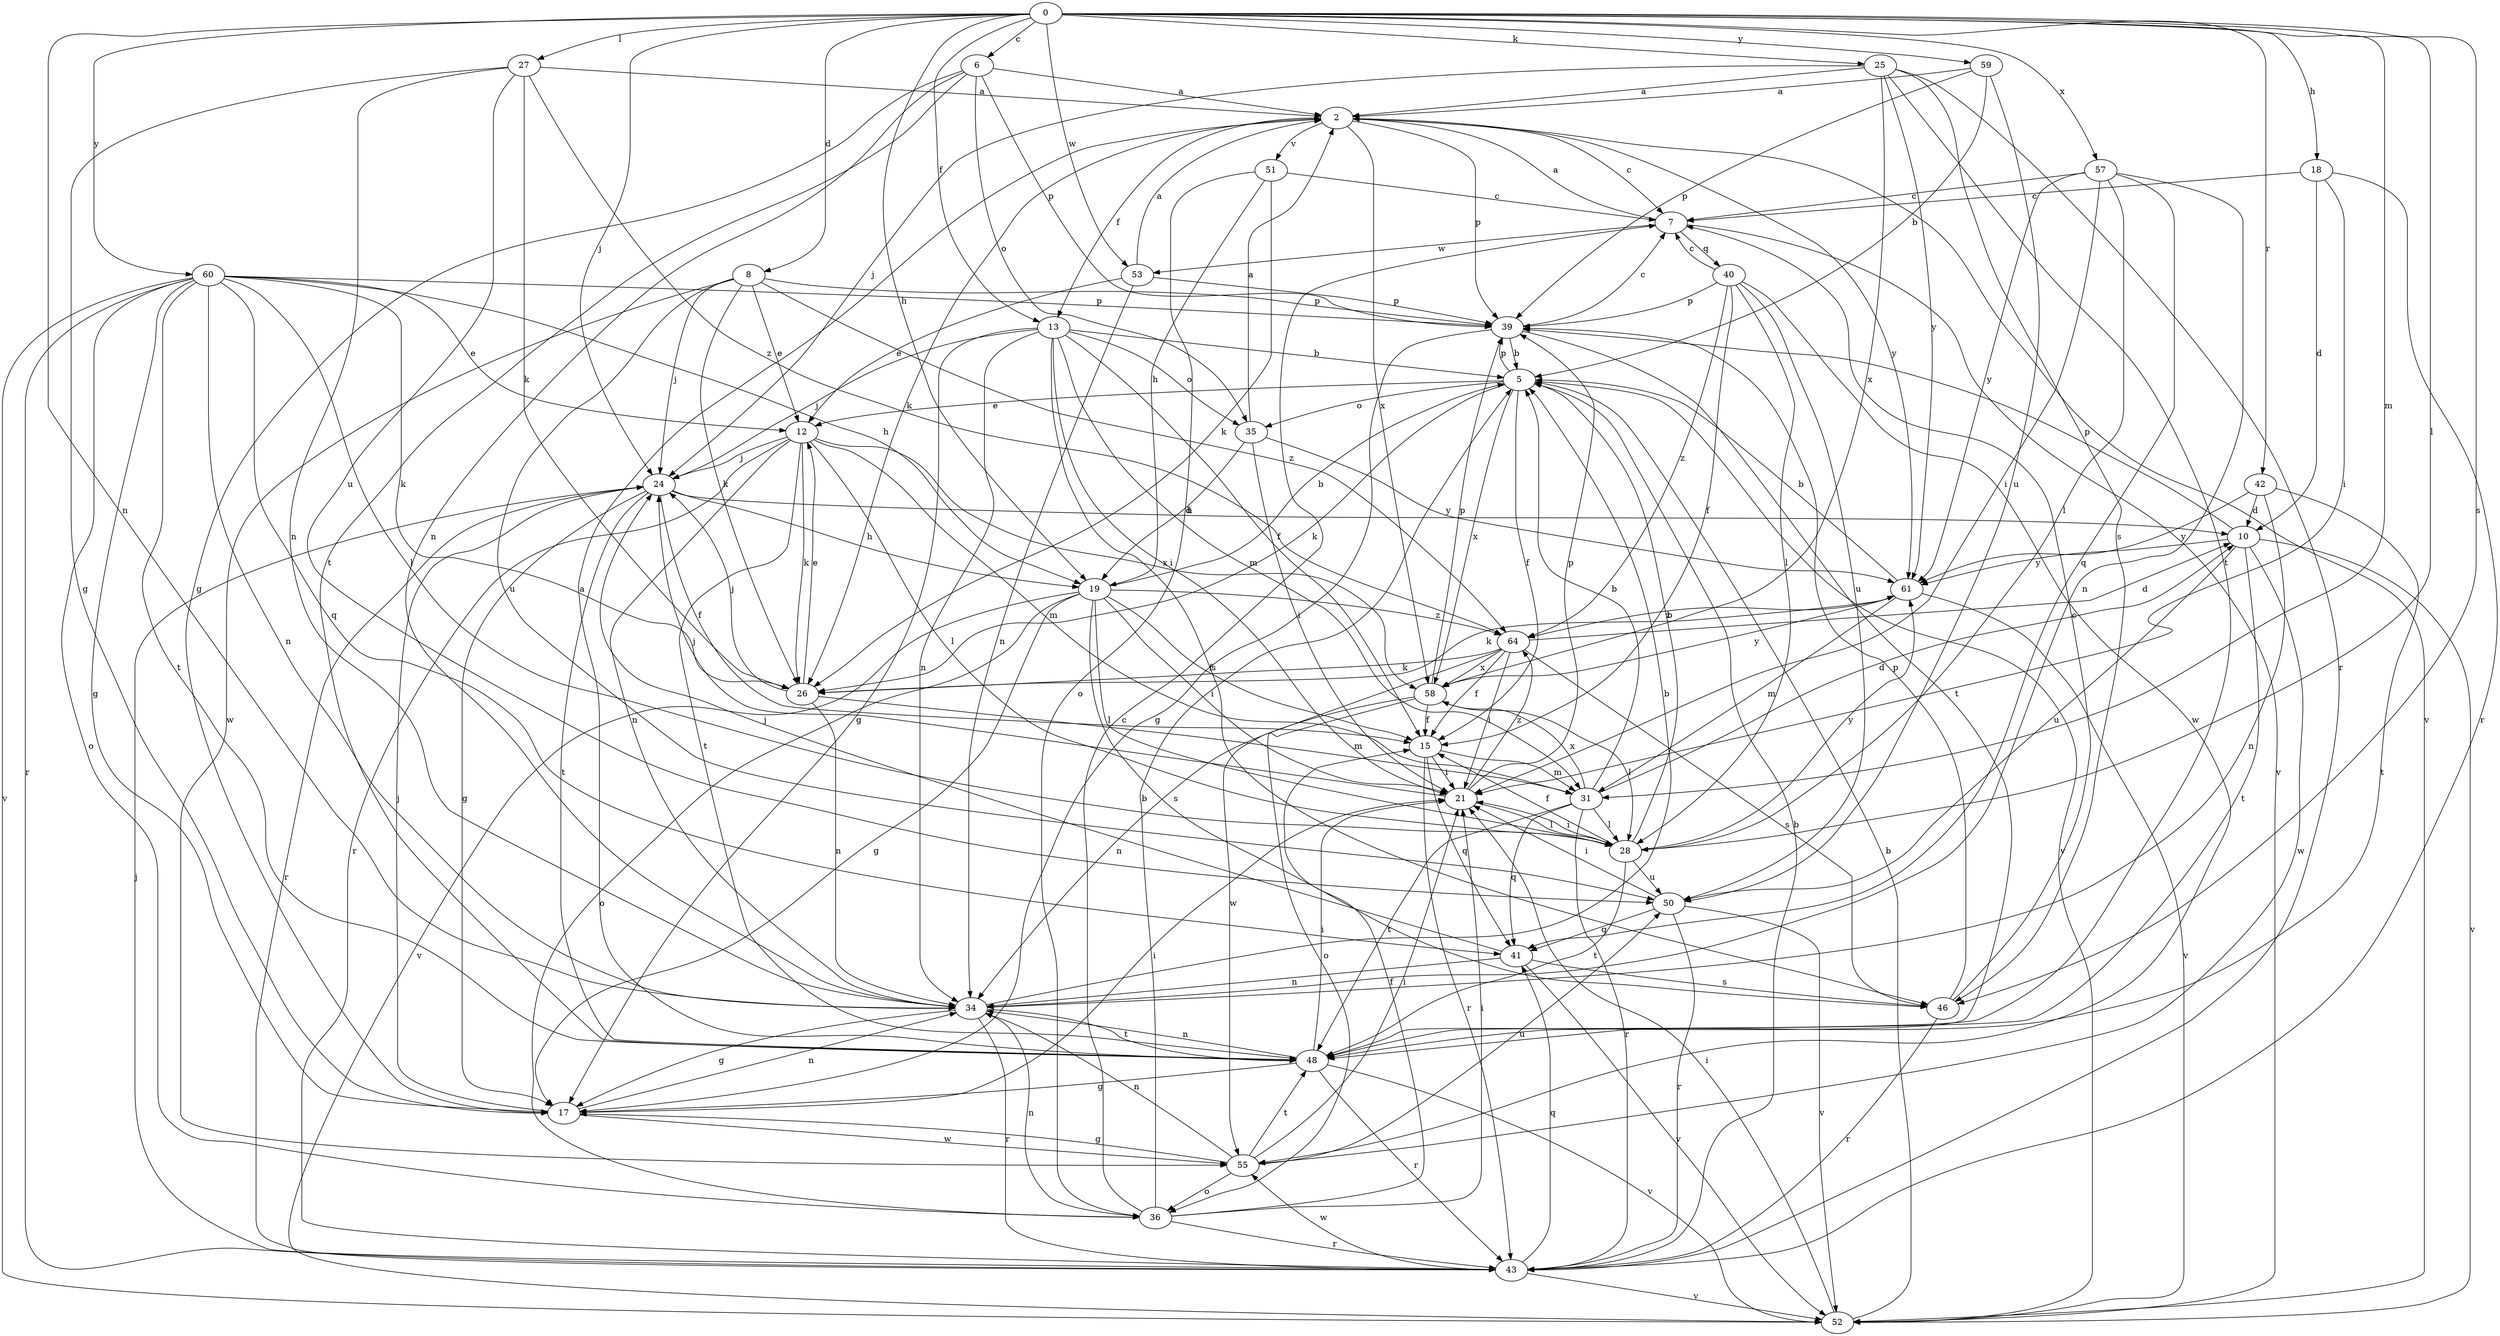 strict digraph  {
0;
2;
5;
6;
7;
8;
10;
12;
13;
15;
17;
18;
19;
21;
24;
25;
26;
27;
28;
31;
34;
35;
36;
39;
40;
41;
42;
43;
46;
48;
50;
51;
52;
53;
55;
57;
58;
59;
60;
61;
64;
0 -> 6  [label=c];
0 -> 8  [label=d];
0 -> 13  [label=f];
0 -> 18  [label=h];
0 -> 19  [label=h];
0 -> 24  [label=j];
0 -> 25  [label=k];
0 -> 27  [label=l];
0 -> 28  [label=l];
0 -> 31  [label=m];
0 -> 34  [label=n];
0 -> 42  [label=r];
0 -> 46  [label=s];
0 -> 53  [label=w];
0 -> 57  [label=x];
0 -> 59  [label=y];
0 -> 60  [label=y];
2 -> 7  [label=c];
2 -> 13  [label=f];
2 -> 26  [label=k];
2 -> 39  [label=p];
2 -> 51  [label=v];
2 -> 52  [label=v];
2 -> 58  [label=x];
2 -> 61  [label=y];
5 -> 12  [label=e];
5 -> 15  [label=f];
5 -> 26  [label=k];
5 -> 35  [label=o];
5 -> 39  [label=p];
5 -> 52  [label=v];
5 -> 58  [label=x];
6 -> 2  [label=a];
6 -> 17  [label=g];
6 -> 34  [label=n];
6 -> 35  [label=o];
6 -> 39  [label=p];
6 -> 48  [label=t];
7 -> 2  [label=a];
7 -> 40  [label=q];
7 -> 52  [label=v];
7 -> 53  [label=w];
8 -> 12  [label=e];
8 -> 24  [label=j];
8 -> 26  [label=k];
8 -> 39  [label=p];
8 -> 50  [label=u];
8 -> 55  [label=w];
8 -> 64  [label=z];
10 -> 39  [label=p];
10 -> 48  [label=t];
10 -> 50  [label=u];
10 -> 52  [label=v];
10 -> 55  [label=w];
10 -> 61  [label=y];
12 -> 24  [label=j];
12 -> 26  [label=k];
12 -> 28  [label=l];
12 -> 31  [label=m];
12 -> 34  [label=n];
12 -> 43  [label=r];
12 -> 48  [label=t];
12 -> 58  [label=x];
13 -> 5  [label=b];
13 -> 15  [label=f];
13 -> 17  [label=g];
13 -> 21  [label=i];
13 -> 24  [label=j];
13 -> 31  [label=m];
13 -> 34  [label=n];
13 -> 35  [label=o];
13 -> 46  [label=s];
15 -> 21  [label=i];
15 -> 31  [label=m];
15 -> 41  [label=q];
15 -> 43  [label=r];
17 -> 21  [label=i];
17 -> 24  [label=j];
17 -> 34  [label=n];
17 -> 55  [label=w];
18 -> 7  [label=c];
18 -> 10  [label=d];
18 -> 21  [label=i];
18 -> 43  [label=r];
19 -> 5  [label=b];
19 -> 15  [label=f];
19 -> 17  [label=g];
19 -> 21  [label=i];
19 -> 28  [label=l];
19 -> 36  [label=o];
19 -> 46  [label=s];
19 -> 52  [label=v];
19 -> 64  [label=z];
21 -> 24  [label=j];
21 -> 28  [label=l];
21 -> 39  [label=p];
21 -> 64  [label=z];
24 -> 10  [label=d];
24 -> 15  [label=f];
24 -> 17  [label=g];
24 -> 19  [label=h];
24 -> 43  [label=r];
24 -> 48  [label=t];
25 -> 2  [label=a];
25 -> 24  [label=j];
25 -> 43  [label=r];
25 -> 46  [label=s];
25 -> 48  [label=t];
25 -> 58  [label=x];
25 -> 61  [label=y];
26 -> 12  [label=e];
26 -> 24  [label=j];
26 -> 31  [label=m];
26 -> 34  [label=n];
27 -> 2  [label=a];
27 -> 17  [label=g];
27 -> 26  [label=k];
27 -> 34  [label=n];
27 -> 50  [label=u];
27 -> 64  [label=z];
28 -> 5  [label=b];
28 -> 15  [label=f];
28 -> 21  [label=i];
28 -> 48  [label=t];
28 -> 50  [label=u];
28 -> 61  [label=y];
31 -> 5  [label=b];
31 -> 10  [label=d];
31 -> 28  [label=l];
31 -> 41  [label=q];
31 -> 43  [label=r];
31 -> 48  [label=t];
31 -> 58  [label=x];
34 -> 5  [label=b];
34 -> 17  [label=g];
34 -> 43  [label=r];
34 -> 48  [label=t];
35 -> 2  [label=a];
35 -> 19  [label=h];
35 -> 21  [label=i];
35 -> 61  [label=y];
36 -> 5  [label=b];
36 -> 7  [label=c];
36 -> 15  [label=f];
36 -> 21  [label=i];
36 -> 34  [label=n];
36 -> 43  [label=r];
39 -> 5  [label=b];
39 -> 7  [label=c];
39 -> 17  [label=g];
39 -> 48  [label=t];
40 -> 7  [label=c];
40 -> 15  [label=f];
40 -> 28  [label=l];
40 -> 39  [label=p];
40 -> 50  [label=u];
40 -> 55  [label=w];
40 -> 64  [label=z];
41 -> 24  [label=j];
41 -> 34  [label=n];
41 -> 46  [label=s];
41 -> 52  [label=v];
42 -> 10  [label=d];
42 -> 34  [label=n];
42 -> 48  [label=t];
42 -> 61  [label=y];
43 -> 5  [label=b];
43 -> 24  [label=j];
43 -> 41  [label=q];
43 -> 52  [label=v];
43 -> 55  [label=w];
46 -> 7  [label=c];
46 -> 39  [label=p];
46 -> 43  [label=r];
48 -> 2  [label=a];
48 -> 17  [label=g];
48 -> 21  [label=i];
48 -> 34  [label=n];
48 -> 43  [label=r];
48 -> 52  [label=v];
50 -> 21  [label=i];
50 -> 41  [label=q];
50 -> 43  [label=r];
50 -> 52  [label=v];
51 -> 7  [label=c];
51 -> 19  [label=h];
51 -> 26  [label=k];
51 -> 36  [label=o];
52 -> 5  [label=b];
52 -> 21  [label=i];
53 -> 2  [label=a];
53 -> 12  [label=e];
53 -> 34  [label=n];
53 -> 39  [label=p];
55 -> 17  [label=g];
55 -> 21  [label=i];
55 -> 34  [label=n];
55 -> 36  [label=o];
55 -> 48  [label=t];
55 -> 50  [label=u];
57 -> 7  [label=c];
57 -> 21  [label=i];
57 -> 28  [label=l];
57 -> 34  [label=n];
57 -> 41  [label=q];
57 -> 61  [label=y];
58 -> 15  [label=f];
58 -> 28  [label=l];
58 -> 34  [label=n];
58 -> 36  [label=o];
58 -> 39  [label=p];
58 -> 61  [label=y];
59 -> 2  [label=a];
59 -> 5  [label=b];
59 -> 39  [label=p];
59 -> 50  [label=u];
60 -> 12  [label=e];
60 -> 17  [label=g];
60 -> 19  [label=h];
60 -> 26  [label=k];
60 -> 28  [label=l];
60 -> 34  [label=n];
60 -> 36  [label=o];
60 -> 39  [label=p];
60 -> 41  [label=q];
60 -> 43  [label=r];
60 -> 48  [label=t];
60 -> 52  [label=v];
61 -> 5  [label=b];
61 -> 26  [label=k];
61 -> 31  [label=m];
61 -> 52  [label=v];
61 -> 64  [label=z];
64 -> 10  [label=d];
64 -> 15  [label=f];
64 -> 21  [label=i];
64 -> 26  [label=k];
64 -> 46  [label=s];
64 -> 55  [label=w];
64 -> 58  [label=x];
}
